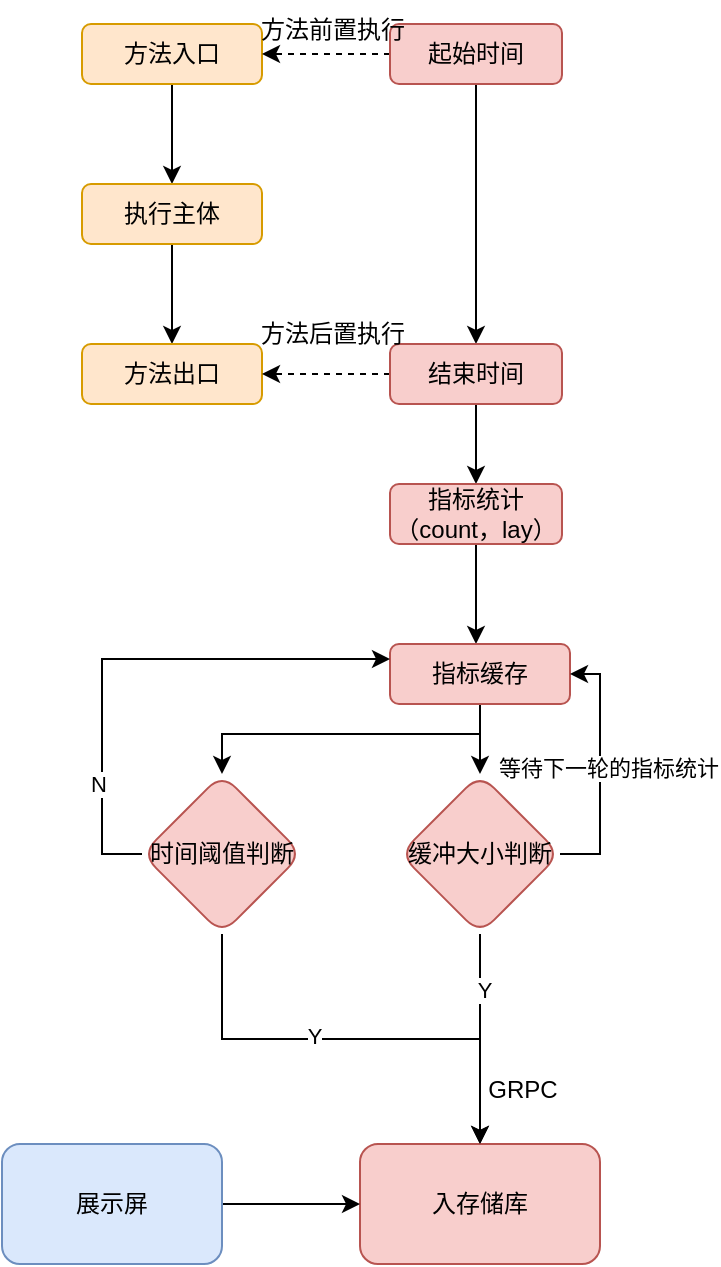 <mxfile version="22.0.8" type="github" pages="2">
  <diagram name="第 1 页" id="8yFnED6kaEZXydfluwhr">
    <mxGraphModel dx="1687" dy="800" grid="1" gridSize="10" guides="1" tooltips="1" connect="1" arrows="1" fold="1" page="1" pageScale="1" pageWidth="827" pageHeight="1169" math="0" shadow="0">
      <root>
        <mxCell id="0" />
        <mxCell id="1" parent="0" />
        <mxCell id="VWUyws8iMKpoBbYn44xb-13" style="edgeStyle=orthogonalEdgeStyle;rounded=0;orthogonalLoop=1;jettySize=auto;html=1;exitX=0.5;exitY=1;exitDx=0;exitDy=0;entryX=0.5;entryY=0;entryDx=0;entryDy=0;" parent="1" source="VWUyws8iMKpoBbYn44xb-9" target="VWUyws8iMKpoBbYn44xb-10" edge="1">
          <mxGeometry relative="1" as="geometry" />
        </mxCell>
        <mxCell id="VWUyws8iMKpoBbYn44xb-9" value="方法入口" style="rounded=1;whiteSpace=wrap;html=1;fillColor=#ffe6cc;strokeColor=#d79b00;" parent="1" vertex="1">
          <mxGeometry x="200" y="170" width="90" height="30" as="geometry" />
        </mxCell>
        <mxCell id="VWUyws8iMKpoBbYn44xb-14" style="edgeStyle=orthogonalEdgeStyle;rounded=0;orthogonalLoop=1;jettySize=auto;html=1;exitX=0.5;exitY=1;exitDx=0;exitDy=0;entryX=0.5;entryY=0;entryDx=0;entryDy=0;" parent="1" source="VWUyws8iMKpoBbYn44xb-10" target="VWUyws8iMKpoBbYn44xb-11" edge="1">
          <mxGeometry relative="1" as="geometry" />
        </mxCell>
        <mxCell id="VWUyws8iMKpoBbYn44xb-10" value="执行主体" style="rounded=1;whiteSpace=wrap;html=1;fillColor=#ffe6cc;strokeColor=#d79b00;" parent="1" vertex="1">
          <mxGeometry x="200" y="250" width="90" height="30" as="geometry" />
        </mxCell>
        <mxCell id="VWUyws8iMKpoBbYn44xb-11" value="方法出口" style="rounded=1;whiteSpace=wrap;html=1;fillColor=#ffe6cc;strokeColor=#d79b00;" parent="1" vertex="1">
          <mxGeometry x="200" y="330" width="90" height="30" as="geometry" />
        </mxCell>
        <mxCell id="VWUyws8iMKpoBbYn44xb-15" style="edgeStyle=orthogonalEdgeStyle;rounded=0;orthogonalLoop=1;jettySize=auto;html=1;exitX=0;exitY=0.5;exitDx=0;exitDy=0;entryX=1;entryY=0.5;entryDx=0;entryDy=0;dashed=1;" parent="1" source="VWUyws8iMKpoBbYn44xb-12" target="VWUyws8iMKpoBbYn44xb-9" edge="1">
          <mxGeometry relative="1" as="geometry" />
        </mxCell>
        <mxCell id="VWUyws8iMKpoBbYn44xb-19" style="edgeStyle=orthogonalEdgeStyle;rounded=0;orthogonalLoop=1;jettySize=auto;html=1;exitX=0.5;exitY=1;exitDx=0;exitDy=0;entryX=0.5;entryY=0;entryDx=0;entryDy=0;" parent="1" source="VWUyws8iMKpoBbYn44xb-12" target="VWUyws8iMKpoBbYn44xb-16" edge="1">
          <mxGeometry relative="1" as="geometry" />
        </mxCell>
        <mxCell id="VWUyws8iMKpoBbYn44xb-12" value="起始时间" style="rounded=1;whiteSpace=wrap;html=1;fillColor=#f8cecc;strokeColor=#b85450;" parent="1" vertex="1">
          <mxGeometry x="354" y="170" width="86" height="30" as="geometry" />
        </mxCell>
        <mxCell id="VWUyws8iMKpoBbYn44xb-18" style="edgeStyle=orthogonalEdgeStyle;rounded=0;orthogonalLoop=1;jettySize=auto;html=1;exitX=0;exitY=0.5;exitDx=0;exitDy=0;entryX=1;entryY=0.5;entryDx=0;entryDy=0;dashed=1;" parent="1" source="VWUyws8iMKpoBbYn44xb-16" target="VWUyws8iMKpoBbYn44xb-11" edge="1">
          <mxGeometry relative="1" as="geometry">
            <mxPoint x="290" y="340" as="targetPoint" />
          </mxGeometry>
        </mxCell>
        <mxCell id="VWUyws8iMKpoBbYn44xb-24" value="" style="edgeStyle=orthogonalEdgeStyle;rounded=0;orthogonalLoop=1;jettySize=auto;html=1;" parent="1" source="VWUyws8iMKpoBbYn44xb-16" target="VWUyws8iMKpoBbYn44xb-23" edge="1">
          <mxGeometry relative="1" as="geometry" />
        </mxCell>
        <mxCell id="VWUyws8iMKpoBbYn44xb-16" value="结束时间" style="rounded=1;whiteSpace=wrap;html=1;fillColor=#f8cecc;strokeColor=#b85450;" parent="1" vertex="1">
          <mxGeometry x="354" y="330" width="86" height="30" as="geometry" />
        </mxCell>
        <mxCell id="VWUyws8iMKpoBbYn44xb-20" value="方法前置执行" style="text;html=1;align=center;verticalAlign=middle;resizable=0;points=[];autosize=1;strokeColor=none;fillColor=none;" parent="1" vertex="1">
          <mxGeometry x="275" y="158" width="100" height="30" as="geometry" />
        </mxCell>
        <mxCell id="VWUyws8iMKpoBbYn44xb-21" value="方法后置执行" style="text;html=1;align=center;verticalAlign=middle;resizable=0;points=[];autosize=1;strokeColor=none;fillColor=none;" parent="1" vertex="1">
          <mxGeometry x="275" y="310" width="100" height="30" as="geometry" />
        </mxCell>
        <mxCell id="VWUyws8iMKpoBbYn44xb-26" value="" style="edgeStyle=orthogonalEdgeStyle;rounded=0;orthogonalLoop=1;jettySize=auto;html=1;" parent="1" source="VWUyws8iMKpoBbYn44xb-23" edge="1">
          <mxGeometry relative="1" as="geometry">
            <mxPoint x="397" y="480" as="targetPoint" />
          </mxGeometry>
        </mxCell>
        <mxCell id="VWUyws8iMKpoBbYn44xb-23" value="指标统计（count，lay）" style="rounded=1;whiteSpace=wrap;html=1;fillColor=#f8cecc;strokeColor=#b85450;" parent="1" vertex="1">
          <mxGeometry x="354" y="400" width="86" height="30" as="geometry" />
        </mxCell>
        <mxCell id="Lhh6daJugTcUpl99ImA9-5" value="" style="edgeStyle=orthogonalEdgeStyle;rounded=0;orthogonalLoop=1;jettySize=auto;html=1;" edge="1" parent="1" source="Lhh6daJugTcUpl99ImA9-1" target="Lhh6daJugTcUpl99ImA9-4">
          <mxGeometry relative="1" as="geometry" />
        </mxCell>
        <mxCell id="Lhh6daJugTcUpl99ImA9-11" style="edgeStyle=orthogonalEdgeStyle;rounded=0;orthogonalLoop=1;jettySize=auto;html=1;exitX=0.5;exitY=1;exitDx=0;exitDy=0;entryX=0.5;entryY=0;entryDx=0;entryDy=0;" edge="1" parent="1" source="Lhh6daJugTcUpl99ImA9-1" target="Lhh6daJugTcUpl99ImA9-10">
          <mxGeometry relative="1" as="geometry">
            <Array as="points">
              <mxPoint x="399" y="525" />
              <mxPoint x="270" y="525" />
            </Array>
          </mxGeometry>
        </mxCell>
        <mxCell id="Lhh6daJugTcUpl99ImA9-1" value="指标缓存" style="rounded=1;whiteSpace=wrap;html=1;fillColor=#f8cecc;strokeColor=#b85450;" vertex="1" parent="1">
          <mxGeometry x="354" y="480" width="90" height="30" as="geometry" />
        </mxCell>
        <mxCell id="Lhh6daJugTcUpl99ImA9-7" value="" style="edgeStyle=orthogonalEdgeStyle;rounded=0;orthogonalLoop=1;jettySize=auto;html=1;" edge="1" parent="1" source="Lhh6daJugTcUpl99ImA9-4" target="Lhh6daJugTcUpl99ImA9-6">
          <mxGeometry relative="1" as="geometry" />
        </mxCell>
        <mxCell id="Lhh6daJugTcUpl99ImA9-16" value="Y" style="edgeLabel;html=1;align=center;verticalAlign=middle;resizable=0;points=[];" vertex="1" connectable="0" parent="Lhh6daJugTcUpl99ImA9-7">
          <mxGeometry x="-0.472" y="2" relative="1" as="geometry">
            <mxPoint as="offset" />
          </mxGeometry>
        </mxCell>
        <mxCell id="Lhh6daJugTcUpl99ImA9-8" style="edgeStyle=orthogonalEdgeStyle;rounded=0;orthogonalLoop=1;jettySize=auto;html=1;exitX=1;exitY=0.5;exitDx=0;exitDy=0;entryX=1;entryY=0.5;entryDx=0;entryDy=0;" edge="1" parent="1" source="Lhh6daJugTcUpl99ImA9-4" target="Lhh6daJugTcUpl99ImA9-1">
          <mxGeometry relative="1" as="geometry" />
        </mxCell>
        <mxCell id="Lhh6daJugTcUpl99ImA9-9" value="等待下一轮的指标统计" style="edgeLabel;html=1;align=center;verticalAlign=middle;resizable=0;points=[];" vertex="1" connectable="0" parent="Lhh6daJugTcUpl99ImA9-8">
          <mxGeometry x="0.014" y="-4" relative="1" as="geometry">
            <mxPoint as="offset" />
          </mxGeometry>
        </mxCell>
        <mxCell id="Lhh6daJugTcUpl99ImA9-4" value="缓冲大小判断" style="rhombus;whiteSpace=wrap;html=1;rounded=1;fillColor=#f8cecc;strokeColor=#b85450;" vertex="1" parent="1">
          <mxGeometry x="359" y="545" width="80" height="80" as="geometry" />
        </mxCell>
        <mxCell id="Lhh6daJugTcUpl99ImA9-6" value="入存储库" style="whiteSpace=wrap;html=1;rounded=1;fillColor=#f8cecc;strokeColor=#b85450;" vertex="1" parent="1">
          <mxGeometry x="339" y="730" width="120" height="60" as="geometry" />
        </mxCell>
        <mxCell id="Lhh6daJugTcUpl99ImA9-12" style="edgeStyle=orthogonalEdgeStyle;rounded=0;orthogonalLoop=1;jettySize=auto;html=1;exitX=0;exitY=0.5;exitDx=0;exitDy=0;entryX=0;entryY=0.25;entryDx=0;entryDy=0;" edge="1" parent="1" source="Lhh6daJugTcUpl99ImA9-10" target="Lhh6daJugTcUpl99ImA9-1">
          <mxGeometry relative="1" as="geometry" />
        </mxCell>
        <mxCell id="Lhh6daJugTcUpl99ImA9-14" value="N" style="edgeLabel;html=1;align=center;verticalAlign=middle;resizable=0;points=[];" vertex="1" connectable="0" parent="Lhh6daJugTcUpl99ImA9-12">
          <mxGeometry x="-0.577" y="2" relative="1" as="geometry">
            <mxPoint as="offset" />
          </mxGeometry>
        </mxCell>
        <mxCell id="Lhh6daJugTcUpl99ImA9-13" style="edgeStyle=orthogonalEdgeStyle;rounded=0;orthogonalLoop=1;jettySize=auto;html=1;exitX=0.5;exitY=1;exitDx=0;exitDy=0;" edge="1" parent="1" source="Lhh6daJugTcUpl99ImA9-10" target="Lhh6daJugTcUpl99ImA9-6">
          <mxGeometry relative="1" as="geometry" />
        </mxCell>
        <mxCell id="Lhh6daJugTcUpl99ImA9-15" value="Y" style="edgeLabel;html=1;align=center;verticalAlign=middle;resizable=0;points=[];" vertex="1" connectable="0" parent="Lhh6daJugTcUpl99ImA9-13">
          <mxGeometry x="-0.158" y="2" relative="1" as="geometry">
            <mxPoint as="offset" />
          </mxGeometry>
        </mxCell>
        <mxCell id="Lhh6daJugTcUpl99ImA9-10" value="时间阈值判断" style="rhombus;whiteSpace=wrap;html=1;rounded=1;fillColor=#f8cecc;strokeColor=#b85450;" vertex="1" parent="1">
          <mxGeometry x="230" y="545" width="80" height="80" as="geometry" />
        </mxCell>
        <mxCell id="Lhh6daJugTcUpl99ImA9-17" value="GRPC" style="text;html=1;align=center;verticalAlign=middle;resizable=0;points=[];autosize=1;strokeColor=none;fillColor=none;" vertex="1" parent="1">
          <mxGeometry x="390" y="688" width="60" height="30" as="geometry" />
        </mxCell>
        <mxCell id="Lhh6daJugTcUpl99ImA9-20" style="edgeStyle=orthogonalEdgeStyle;rounded=0;orthogonalLoop=1;jettySize=auto;html=1;exitX=1;exitY=0.5;exitDx=0;exitDy=0;entryX=0;entryY=0.5;entryDx=0;entryDy=0;" edge="1" parent="1" source="Lhh6daJugTcUpl99ImA9-19" target="Lhh6daJugTcUpl99ImA9-6">
          <mxGeometry relative="1" as="geometry" />
        </mxCell>
        <mxCell id="Lhh6daJugTcUpl99ImA9-19" value="展示屏" style="whiteSpace=wrap;html=1;rounded=1;fillColor=#dae8fc;strokeColor=#6c8ebf;" vertex="1" parent="1">
          <mxGeometry x="160" y="730" width="110" height="60" as="geometry" />
        </mxCell>
      </root>
    </mxGraphModel>
  </diagram>
  <diagram id="ziwZ5o0QrYorIFARfveP" name="第 2 页">
    <mxGraphModel dx="1434" dy="680" grid="1" gridSize="10" guides="1" tooltips="1" connect="1" arrows="1" fold="1" page="1" pageScale="1" pageWidth="827" pageHeight="1169" math="0" shadow="0">
      <root>
        <mxCell id="0" />
        <mxCell id="1" parent="0" />
        <mxCell id="jPtNU-vnqfOvGsRdmrvu-1" value="时序名" style="rounded=1;whiteSpace=wrap;html=1;" parent="1" vertex="1">
          <mxGeometry x="150" y="220" width="90" height="20" as="geometry" />
        </mxCell>
        <mxCell id="jPtNU-vnqfOvGsRdmrvu-2" value="时序标签" style="rounded=1;whiteSpace=wrap;html=1;" parent="1" vertex="1">
          <mxGeometry x="350" y="220" width="80" height="20" as="geometry" />
        </mxCell>
        <mxCell id="jPtNU-vnqfOvGsRdmrvu-3" value="时序字段" style="rounded=1;whiteSpace=wrap;html=1;" parent="1" vertex="1">
          <mxGeometry x="540" y="220" width="90" height="20" as="geometry" />
        </mxCell>
        <mxCell id="jPtNU-vnqfOvGsRdmrvu-4" value="时序时间" style="rounded=1;whiteSpace=wrap;html=1;" parent="1" vertex="1">
          <mxGeometry x="700" y="220" width="90" height="20" as="geometry" />
        </mxCell>
        <mxCell id="jPtNU-vnqfOvGsRdmrvu-6" value="func_call_num" style="text;html=1;strokeColor=none;fillColor=none;align=center;verticalAlign=middle;whiteSpace=wrap;rounded=0;" parent="1" vertex="1">
          <mxGeometry x="160" y="250" width="80" height="30" as="geometry" />
        </mxCell>
        <mxCell id="jPtNU-vnqfOvGsRdmrvu-7" value="method=write,upstream=main" style="text;html=1;strokeColor=none;fillColor=none;align=center;verticalAlign=middle;whiteSpace=wrap;rounded=0;" parent="1" vertex="1">
          <mxGeometry x="280" y="250" width="190" height="30" as="geometry" />
        </mxCell>
        <mxCell id="jPtNU-vnqfOvGsRdmrvu-8" value="count=1,lay=10" style="text;html=1;strokeColor=none;fillColor=none;align=center;verticalAlign=middle;whiteSpace=wrap;rounded=0;" parent="1" vertex="1">
          <mxGeometry x="480" y="250" width="190" height="30" as="geometry" />
        </mxCell>
        <mxCell id="jPtNU-vnqfOvGsRdmrvu-10" value="1698805690957149000" style="text;html=1;align=center;verticalAlign=middle;resizable=0;points=[];autosize=1;strokeColor=none;fillColor=none;" parent="1" vertex="1">
          <mxGeometry x="677" y="250" width="150" height="30" as="geometry" />
        </mxCell>
      </root>
    </mxGraphModel>
  </diagram>
</mxfile>
